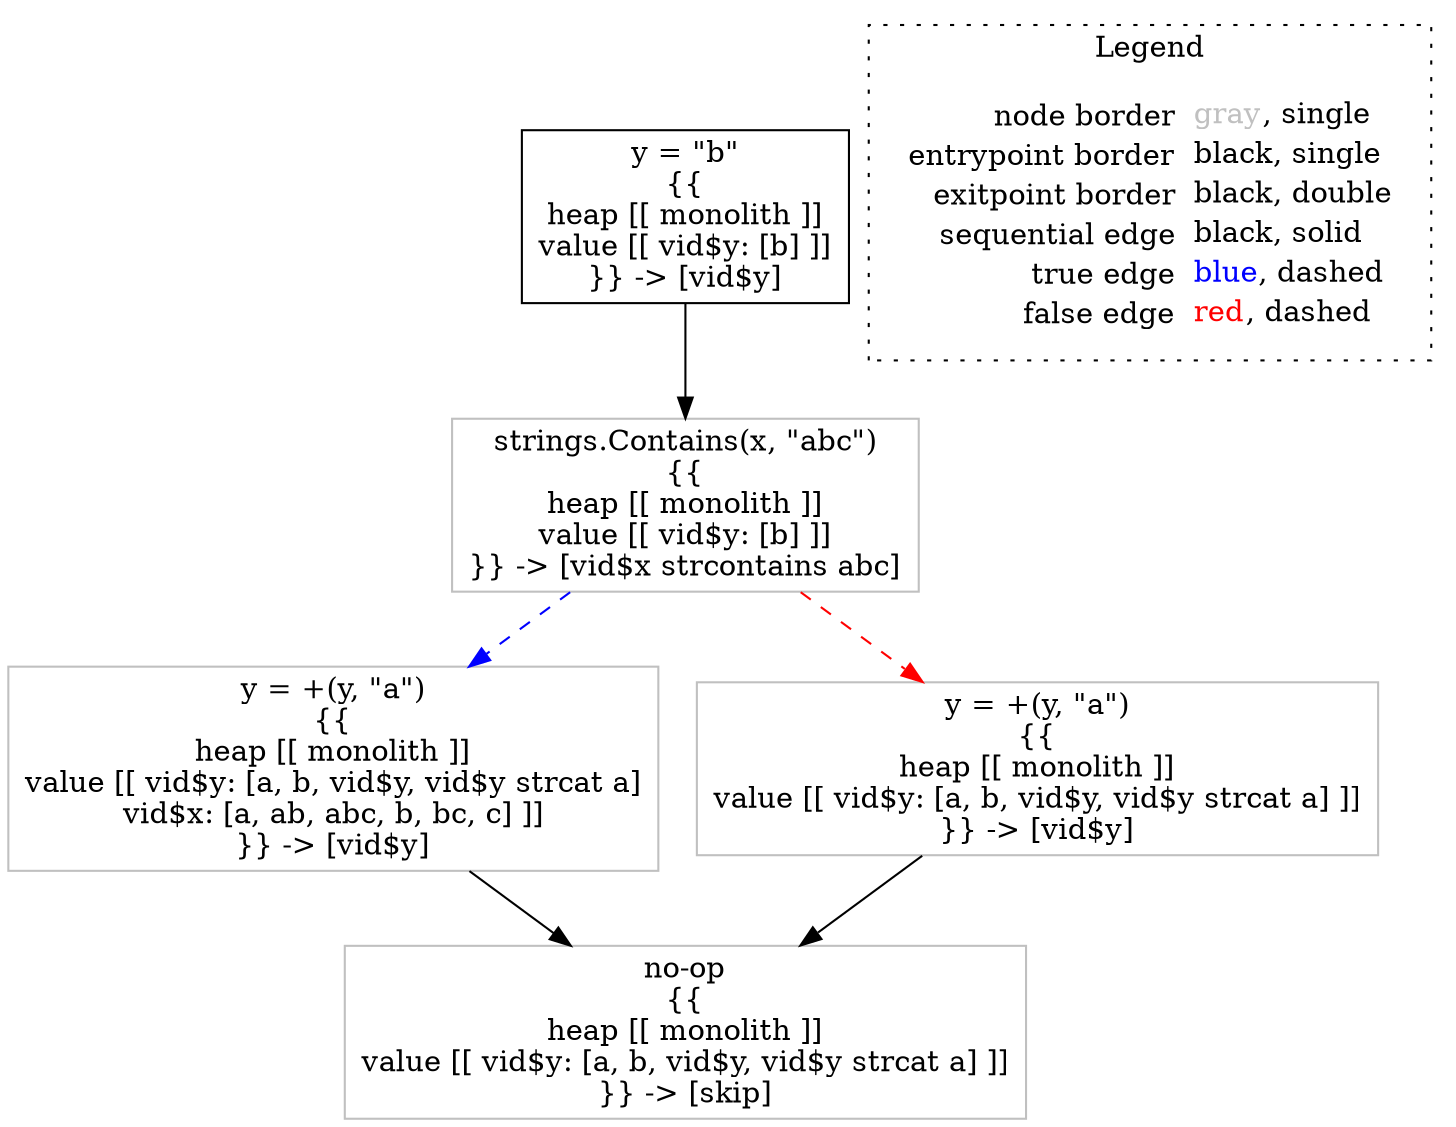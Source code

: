 digraph {
	"node0" [shape="rect",color="black",label=<y = &quot;b&quot;<BR/>{{<BR/>heap [[ monolith ]]<BR/>value [[ vid$y: [b] ]]<BR/>}} -&gt; [vid$y]>];
	"node1" [shape="rect",color="gray",label=<y = +(y, &quot;a&quot;)<BR/>{{<BR/>heap [[ monolith ]]<BR/>value [[ vid$y: [a, b, vid$y, vid$y strcat a]<BR/>vid$x: [a, ab, abc, b, bc, c] ]]<BR/>}} -&gt; [vid$y]>];
	"node2" [shape="rect",color="gray",label=<strings.Contains(x, &quot;abc&quot;)<BR/>{{<BR/>heap [[ monolith ]]<BR/>value [[ vid$y: [b] ]]<BR/>}} -&gt; [vid$x strcontains abc]>];
	"node3" [shape="rect",color="gray",label=<y = +(y, &quot;a&quot;)<BR/>{{<BR/>heap [[ monolith ]]<BR/>value [[ vid$y: [a, b, vid$y, vid$y strcat a] ]]<BR/>}} -&gt; [vid$y]>];
	"node4" [shape="rect",color="gray",label=<no-op<BR/>{{<BR/>heap [[ monolith ]]<BR/>value [[ vid$y: [a, b, vid$y, vid$y strcat a] ]]<BR/>}} -&gt; [skip]>];
	"node0" -> "node2" [color="black"];
	"node1" -> "node4" [color="black"];
	"node2" -> "node1" [color="blue",style="dashed"];
	"node2" -> "node3" [color="red",style="dashed"];
	"node3" -> "node4" [color="black"];
subgraph cluster_legend {
	label="Legend";
	style=dotted;
	node [shape=plaintext];
	"legend" [label=<<table border="0" cellpadding="2" cellspacing="0" cellborder="0"><tr><td align="right">node border&nbsp;</td><td align="left"><font color="gray">gray</font>, single</td></tr><tr><td align="right">entrypoint border&nbsp;</td><td align="left"><font color="black">black</font>, single</td></tr><tr><td align="right">exitpoint border&nbsp;</td><td align="left"><font color="black">black</font>, double</td></tr><tr><td align="right">sequential edge&nbsp;</td><td align="left"><font color="black">black</font>, solid</td></tr><tr><td align="right">true edge&nbsp;</td><td align="left"><font color="blue">blue</font>, dashed</td></tr><tr><td align="right">false edge&nbsp;</td><td align="left"><font color="red">red</font>, dashed</td></tr></table>>];
}

}
